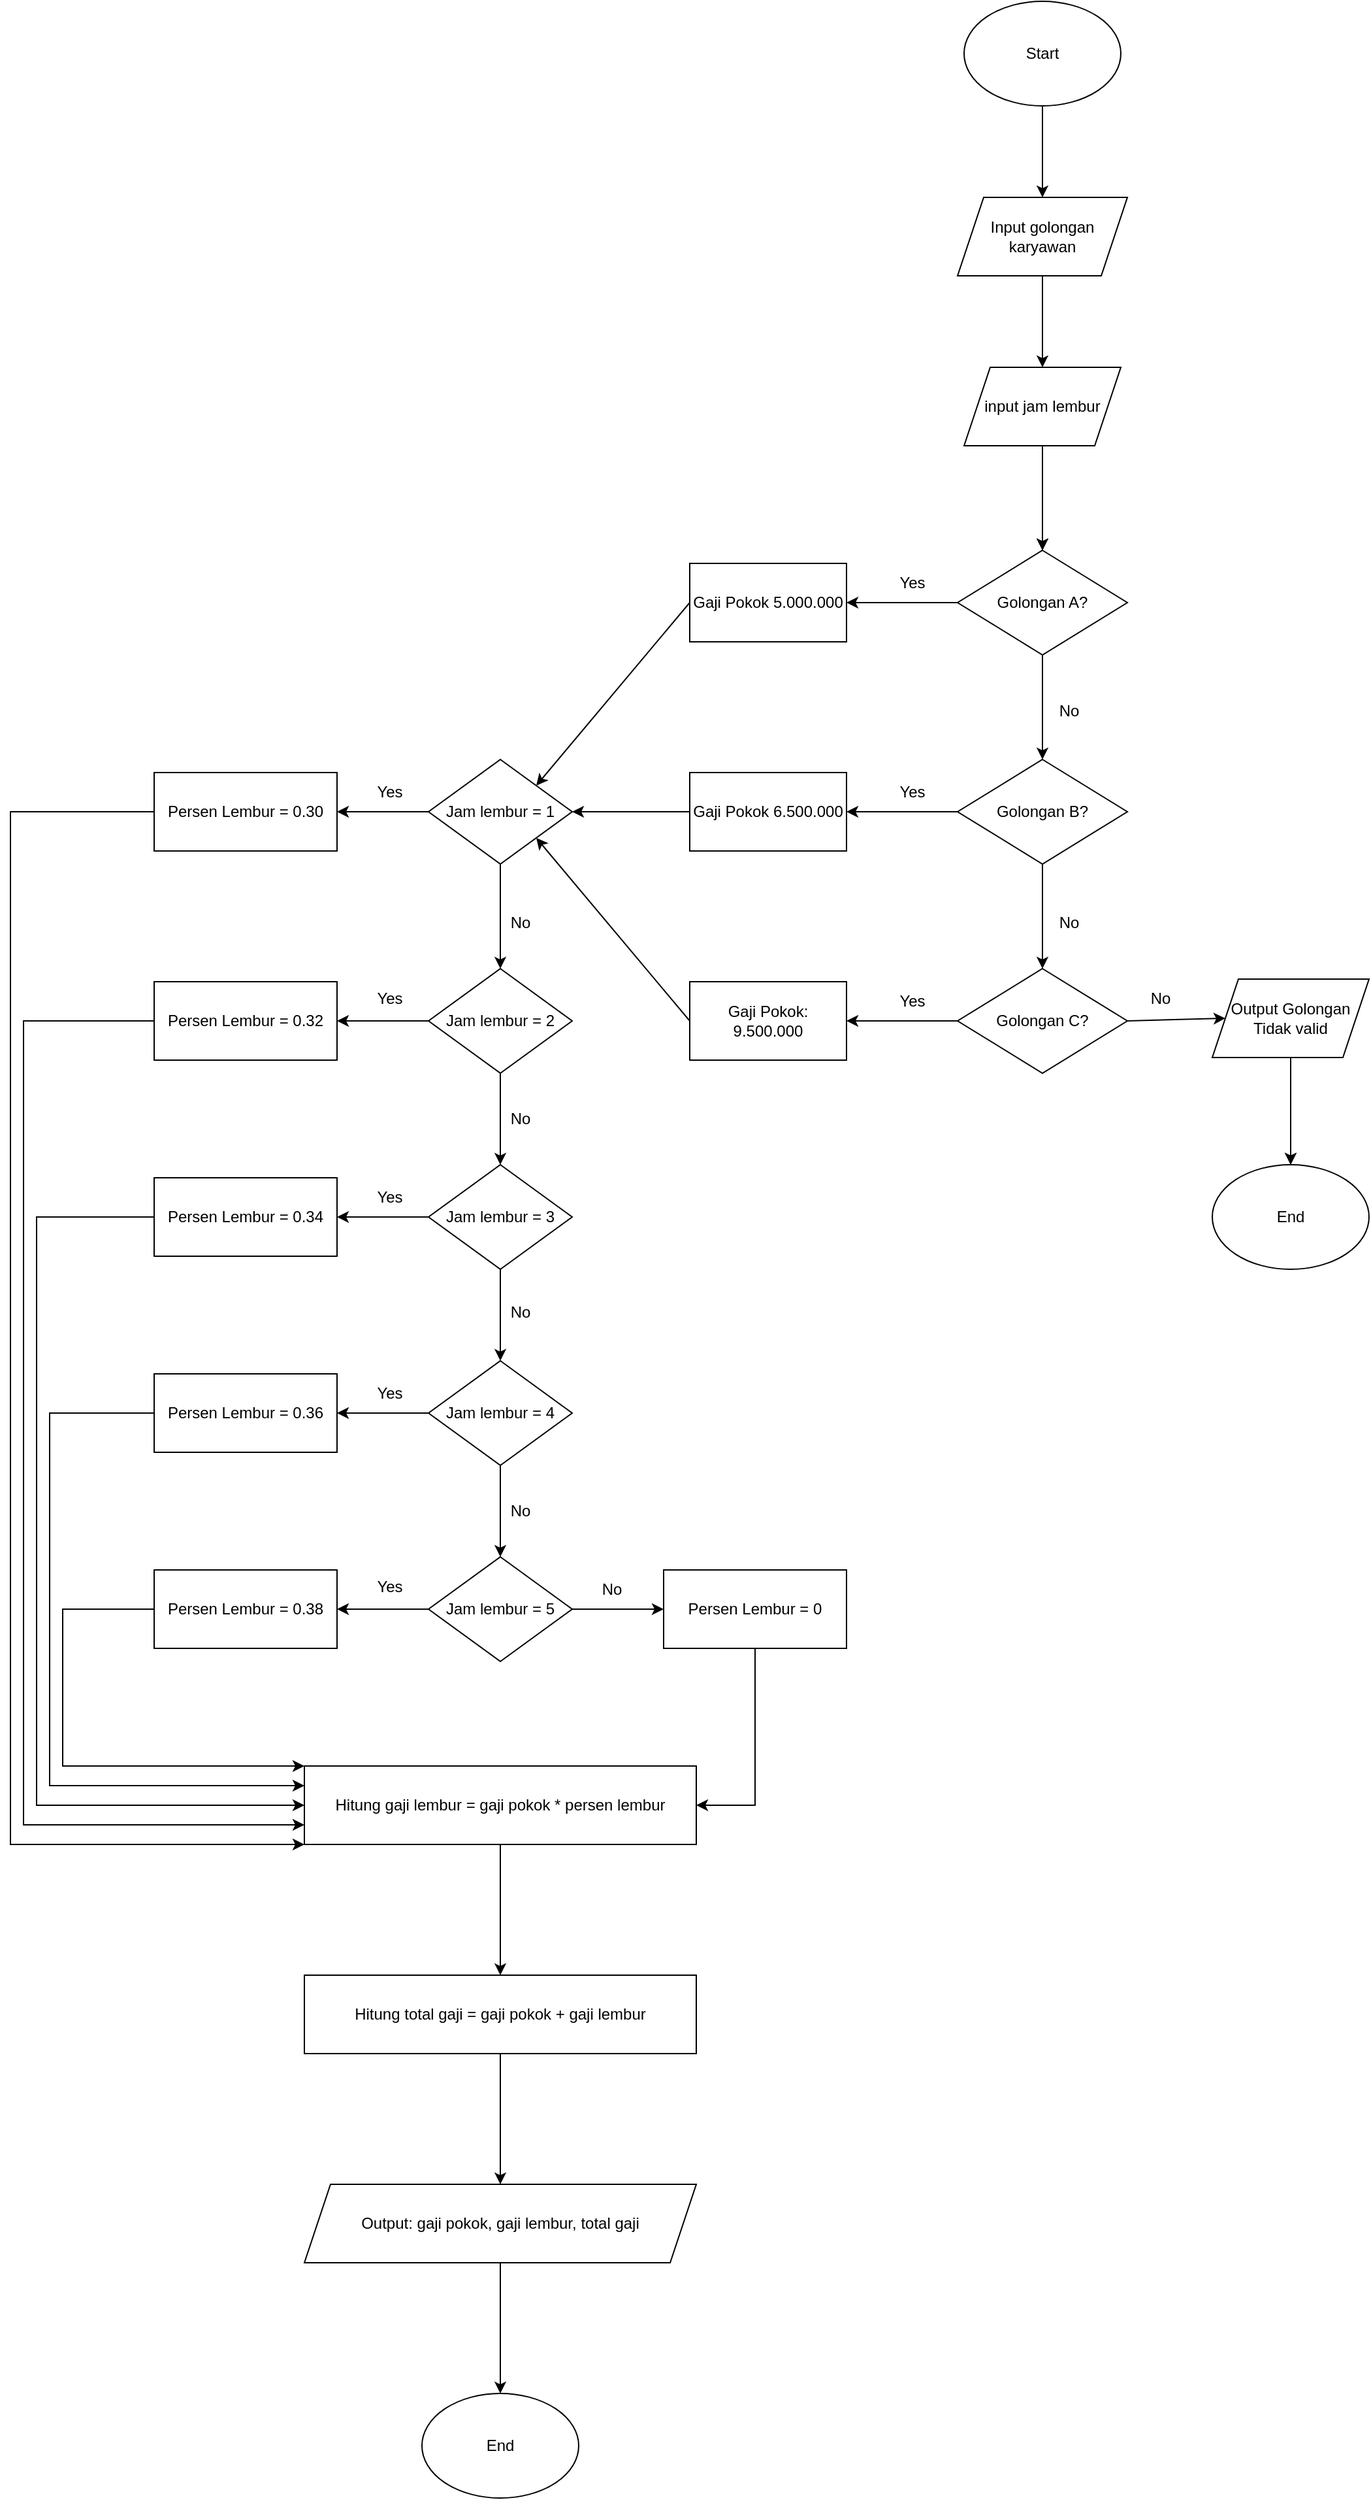 <mxfile version="26.2.14">
  <diagram name="Page-1" id="j0FhF0vTXPZOeT1hAXCZ">
    <mxGraphModel dx="3030" dy="1163" grid="1" gridSize="10" guides="1" tooltips="1" connect="1" arrows="1" fold="1" page="1" pageScale="1" pageWidth="850" pageHeight="1100" math="0" shadow="0">
      <root>
        <mxCell id="0" />
        <mxCell id="1" parent="0" />
        <mxCell id="rPK1xSOCHSVbKavCq7e1-2" value="Input golongan karyawan" style="shape=parallelogram;perimeter=parallelogramPerimeter;whiteSpace=wrap;html=1;fixedSize=1;" parent="1" vertex="1">
          <mxGeometry x="365" y="350" width="130" height="60" as="geometry" />
        </mxCell>
        <mxCell id="rPK1xSOCHSVbKavCq7e1-8" value="" style="edgeStyle=orthogonalEdgeStyle;rounded=0;orthogonalLoop=1;jettySize=auto;html=1;" parent="1" source="rPK1xSOCHSVbKavCq7e1-3" target="rPK1xSOCHSVbKavCq7e1-6" edge="1">
          <mxGeometry relative="1" as="geometry" />
        </mxCell>
        <mxCell id="rPK1xSOCHSVbKavCq7e1-3" value="input jam lembur" style="shape=parallelogram;perimeter=parallelogramPerimeter;whiteSpace=wrap;html=1;fixedSize=1;" parent="1" vertex="1">
          <mxGeometry x="370" y="480" width="120" height="60" as="geometry" />
        </mxCell>
        <mxCell id="rPK1xSOCHSVbKavCq7e1-4" value="" style="endArrow=classic;html=1;rounded=0;exitX=0.5;exitY=1;exitDx=0;exitDy=0;entryX=0.5;entryY=0;entryDx=0;entryDy=0;" parent="1" source="rPK1xSOCHSVbKavCq7e1-18" target="rPK1xSOCHSVbKavCq7e1-2" edge="1">
          <mxGeometry width="50" height="50" relative="1" as="geometry">
            <mxPoint x="430" y="280" as="sourcePoint" />
            <mxPoint x="475" y="300" as="targetPoint" />
          </mxGeometry>
        </mxCell>
        <mxCell id="rPK1xSOCHSVbKavCq7e1-5" value="" style="endArrow=classic;html=1;rounded=0;exitX=0.5;exitY=1;exitDx=0;exitDy=0;entryX=0.5;entryY=0;entryDx=0;entryDy=0;" parent="1" source="rPK1xSOCHSVbKavCq7e1-2" target="rPK1xSOCHSVbKavCq7e1-3" edge="1">
          <mxGeometry width="50" height="50" relative="1" as="geometry">
            <mxPoint x="400" y="470" as="sourcePoint" />
            <mxPoint x="450" y="420" as="targetPoint" />
          </mxGeometry>
        </mxCell>
        <mxCell id="rPK1xSOCHSVbKavCq7e1-6" value="Golongan A?" style="rhombus;whiteSpace=wrap;html=1;" parent="1" vertex="1">
          <mxGeometry x="365" y="620" width="130" height="80" as="geometry" />
        </mxCell>
        <mxCell id="rPK1xSOCHSVbKavCq7e1-7" value="" style="endArrow=classic;html=1;rounded=0;entryX=0.5;entryY=0;entryDx=0;entryDy=0;exitX=0.5;exitY=1;exitDx=0;exitDy=0;" parent="1" source="rPK1xSOCHSVbKavCq7e1-3" target="rPK1xSOCHSVbKavCq7e1-6" edge="1">
          <mxGeometry width="50" height="50" relative="1" as="geometry">
            <mxPoint x="440" y="580" as="sourcePoint" />
            <mxPoint x="450" y="620" as="targetPoint" />
          </mxGeometry>
        </mxCell>
        <mxCell id="rPK1xSOCHSVbKavCq7e1-9" value="" style="endArrow=classic;html=1;rounded=0;exitX=0.5;exitY=1;exitDx=0;exitDy=0;entryX=0.5;entryY=0;entryDx=0;entryDy=0;" parent="1" source="rPK1xSOCHSVbKavCq7e1-6" target="rPK1xSOCHSVbKavCq7e1-10" edge="1">
          <mxGeometry width="50" height="50" relative="1" as="geometry">
            <mxPoint x="400" y="780" as="sourcePoint" />
            <mxPoint x="450" y="730" as="targetPoint" />
          </mxGeometry>
        </mxCell>
        <mxCell id="rPK1xSOCHSVbKavCq7e1-10" value="Golongan B?" style="rhombus;whiteSpace=wrap;html=1;" parent="1" vertex="1">
          <mxGeometry x="365" y="780" width="130" height="80" as="geometry" />
        </mxCell>
        <mxCell id="rPK1xSOCHSVbKavCq7e1-11" value="Golongan C?" style="rhombus;whiteSpace=wrap;html=1;" parent="1" vertex="1">
          <mxGeometry x="365" y="940" width="130" height="80" as="geometry" />
        </mxCell>
        <mxCell id="rPK1xSOCHSVbKavCq7e1-14" value="" style="endArrow=classic;html=1;rounded=0;exitX=0.5;exitY=1;exitDx=0;exitDy=0;" parent="1" source="rPK1xSOCHSVbKavCq7e1-10" target="rPK1xSOCHSVbKavCq7e1-11" edge="1">
          <mxGeometry width="50" height="50" relative="1" as="geometry">
            <mxPoint x="400" y="880" as="sourcePoint" />
            <mxPoint x="450" y="830" as="targetPoint" />
          </mxGeometry>
        </mxCell>
        <mxCell id="rPK1xSOCHSVbKavCq7e1-15" value="" style="endArrow=classic;html=1;rounded=0;exitX=1;exitY=0.5;exitDx=0;exitDy=0;entryX=0;entryY=0.5;entryDx=0;entryDy=0;" parent="1" source="rPK1xSOCHSVbKavCq7e1-11" target="rPK1xSOCHSVbKavCq7e1-24" edge="1">
          <mxGeometry width="50" height="50" relative="1" as="geometry">
            <mxPoint x="400" y="980" as="sourcePoint" />
            <mxPoint x="560" y="980" as="targetPoint" />
          </mxGeometry>
        </mxCell>
        <mxCell id="rPK1xSOCHSVbKavCq7e1-17" value="" style="endArrow=classic;html=1;rounded=0;exitX=0.5;exitY=1;exitDx=0;exitDy=0;entryX=0.5;entryY=0;entryDx=0;entryDy=0;" parent="1" target="rPK1xSOCHSVbKavCq7e1-19" edge="1">
          <mxGeometry width="50" height="50" relative="1" as="geometry">
            <mxPoint x="620" y="1010" as="sourcePoint" />
            <mxPoint x="450" y="930" as="targetPoint" />
          </mxGeometry>
        </mxCell>
        <mxCell id="rPK1xSOCHSVbKavCq7e1-18" value="Start" style="ellipse;whiteSpace=wrap;html=1;" parent="1" vertex="1">
          <mxGeometry x="370" y="200" width="120" height="80" as="geometry" />
        </mxCell>
        <mxCell id="rPK1xSOCHSVbKavCq7e1-19" value="End" style="ellipse;whiteSpace=wrap;html=1;" parent="1" vertex="1">
          <mxGeometry x="560" y="1090" width="120" height="80" as="geometry" />
        </mxCell>
        <mxCell id="rPK1xSOCHSVbKavCq7e1-20" value="No" style="text;html=1;align=center;verticalAlign=middle;resizable=0;points=[];autosize=1;strokeColor=none;fillColor=none;" parent="1" vertex="1">
          <mxGeometry x="430" y="728" width="40" height="30" as="geometry" />
        </mxCell>
        <mxCell id="rPK1xSOCHSVbKavCq7e1-21" value="No" style="text;html=1;align=center;verticalAlign=middle;resizable=0;points=[];autosize=1;strokeColor=none;fillColor=none;" parent="1" vertex="1">
          <mxGeometry x="430" y="890" width="40" height="30" as="geometry" />
        </mxCell>
        <mxCell id="rPK1xSOCHSVbKavCq7e1-22" value="No" style="text;html=1;align=center;verticalAlign=middle;resizable=0;points=[];autosize=1;strokeColor=none;fillColor=none;" parent="1" vertex="1">
          <mxGeometry x="500" y="948" width="40" height="30" as="geometry" />
        </mxCell>
        <mxCell id="rPK1xSOCHSVbKavCq7e1-25" value="" style="edgeStyle=orthogonalEdgeStyle;rounded=0;orthogonalLoop=1;jettySize=auto;html=1;exitX=0.5;exitY=1;exitDx=0;exitDy=0;" parent="1" source="rPK1xSOCHSVbKavCq7e1-24" target="rPK1xSOCHSVbKavCq7e1-19" edge="1">
          <mxGeometry relative="1" as="geometry" />
        </mxCell>
        <mxCell id="rPK1xSOCHSVbKavCq7e1-24" value="Output Golongan Tidak valid" style="shape=parallelogram;perimeter=parallelogramPerimeter;whiteSpace=wrap;html=1;fixedSize=1;" parent="1" vertex="1">
          <mxGeometry x="560" y="948" width="120" height="60" as="geometry" />
        </mxCell>
        <mxCell id="jpMnxvKDh6bdIY1de-Y5-2" value="" style="endArrow=classic;html=1;rounded=0;entryX=1;entryY=0.5;entryDx=0;entryDy=0;exitX=0;exitY=0.5;exitDx=0;exitDy=0;" parent="1" source="rPK1xSOCHSVbKavCq7e1-6" target="jpMnxvKDh6bdIY1de-Y5-12" edge="1">
          <mxGeometry width="50" height="50" relative="1" as="geometry">
            <mxPoint x="400" y="680" as="sourcePoint" />
            <mxPoint x="280" y="660" as="targetPoint" />
          </mxGeometry>
        </mxCell>
        <mxCell id="jpMnxvKDh6bdIY1de-Y5-4" value="" style="endArrow=classic;html=1;rounded=0;exitX=0;exitY=0.5;exitDx=0;exitDy=0;entryX=1;entryY=0.5;entryDx=0;entryDy=0;" parent="1" source="rPK1xSOCHSVbKavCq7e1-10" target="jpMnxvKDh6bdIY1de-Y5-13" edge="1">
          <mxGeometry width="50" height="50" relative="1" as="geometry">
            <mxPoint x="400" y="880" as="sourcePoint" />
            <mxPoint x="280" y="820" as="targetPoint" />
          </mxGeometry>
        </mxCell>
        <mxCell id="jpMnxvKDh6bdIY1de-Y5-6" value="" style="endArrow=classic;html=1;rounded=0;entryX=1;entryY=0.5;entryDx=0;entryDy=0;exitX=0;exitY=0.5;exitDx=0;exitDy=0;" parent="1" source="rPK1xSOCHSVbKavCq7e1-11" target="jpMnxvKDh6bdIY1de-Y5-14" edge="1">
          <mxGeometry width="50" height="50" relative="1" as="geometry">
            <mxPoint x="310" y="965" as="sourcePoint" />
            <mxPoint x="280" y="980" as="targetPoint" />
          </mxGeometry>
        </mxCell>
        <mxCell id="jpMnxvKDh6bdIY1de-Y5-7" value="Yes" style="text;html=1;align=center;verticalAlign=middle;resizable=0;points=[];autosize=1;strokeColor=none;fillColor=none;" parent="1" vertex="1">
          <mxGeometry x="310" y="630" width="40" height="30" as="geometry" />
        </mxCell>
        <mxCell id="jpMnxvKDh6bdIY1de-Y5-8" value="Yes" style="text;html=1;align=center;verticalAlign=middle;resizable=0;points=[];autosize=1;strokeColor=none;fillColor=none;" parent="1" vertex="1">
          <mxGeometry x="310" y="790" width="40" height="30" as="geometry" />
        </mxCell>
        <mxCell id="jpMnxvKDh6bdIY1de-Y5-11" value="Yes" style="text;html=1;align=center;verticalAlign=middle;resizable=0;points=[];autosize=1;strokeColor=none;fillColor=none;" parent="1" vertex="1">
          <mxGeometry x="310" y="950" width="40" height="30" as="geometry" />
        </mxCell>
        <mxCell id="jpMnxvKDh6bdIY1de-Y5-12" value="Gaji Pokok 5.000.000" style="rounded=0;whiteSpace=wrap;html=1;" parent="1" vertex="1">
          <mxGeometry x="160" y="630" width="120" height="60" as="geometry" />
        </mxCell>
        <mxCell id="jpMnxvKDh6bdIY1de-Y5-13" value="Gaji Pokok 6.500.000" style="rounded=0;whiteSpace=wrap;html=1;" parent="1" vertex="1">
          <mxGeometry x="160" y="790" width="120" height="60" as="geometry" />
        </mxCell>
        <mxCell id="jpMnxvKDh6bdIY1de-Y5-14" value="Gaji Pokok: 9.500.000" style="rounded=0;whiteSpace=wrap;html=1;" parent="1" vertex="1">
          <mxGeometry x="160" y="950" width="120" height="60" as="geometry" />
        </mxCell>
        <mxCell id="jpMnxvKDh6bdIY1de-Y5-15" value="Jam lembur = 1" style="rhombus;whiteSpace=wrap;html=1;" parent="1" vertex="1">
          <mxGeometry x="-40" y="780" width="110" height="80" as="geometry" />
        </mxCell>
        <mxCell id="jpMnxvKDh6bdIY1de-Y5-16" value="" style="endArrow=classic;html=1;rounded=0;entryX=1;entryY=0.5;entryDx=0;entryDy=0;exitX=0;exitY=0.5;exitDx=0;exitDy=0;" parent="1" source="jpMnxvKDh6bdIY1de-Y5-13" target="jpMnxvKDh6bdIY1de-Y5-15" edge="1">
          <mxGeometry width="50" height="50" relative="1" as="geometry">
            <mxPoint x="160" y="890" as="sourcePoint" />
            <mxPoint x="210" y="840" as="targetPoint" />
          </mxGeometry>
        </mxCell>
        <mxCell id="jpMnxvKDh6bdIY1de-Y5-18" value="Persen Lembur = 0.30" style="rounded=0;whiteSpace=wrap;html=1;" parent="1" vertex="1">
          <mxGeometry x="-250" y="790" width="140" height="60" as="geometry" />
        </mxCell>
        <mxCell id="jpMnxvKDh6bdIY1de-Y5-19" value="" style="endArrow=classic;html=1;rounded=0;entryX=1;entryY=0.5;entryDx=0;entryDy=0;exitX=0;exitY=0.5;exitDx=0;exitDy=0;" parent="1" source="jpMnxvKDh6bdIY1de-Y5-15" target="jpMnxvKDh6bdIY1de-Y5-18" edge="1">
          <mxGeometry width="50" height="50" relative="1" as="geometry">
            <mxPoint x="-40" y="910" as="sourcePoint" />
            <mxPoint x="10" y="860" as="targetPoint" />
          </mxGeometry>
        </mxCell>
        <mxCell id="jpMnxvKDh6bdIY1de-Y5-20" value="Jam lembur = 2" style="rhombus;whiteSpace=wrap;html=1;" parent="1" vertex="1">
          <mxGeometry x="-40" y="940" width="110" height="80" as="geometry" />
        </mxCell>
        <mxCell id="jpMnxvKDh6bdIY1de-Y5-21" value="Jam lembur = 3" style="rhombus;whiteSpace=wrap;html=1;" parent="1" vertex="1">
          <mxGeometry x="-40" y="1090" width="110" height="80" as="geometry" />
        </mxCell>
        <mxCell id="jpMnxvKDh6bdIY1de-Y5-22" value="Jam lembur = 5" style="rhombus;whiteSpace=wrap;html=1;" parent="1" vertex="1">
          <mxGeometry x="-40" y="1390" width="110" height="80" as="geometry" />
        </mxCell>
        <mxCell id="jpMnxvKDh6bdIY1de-Y5-23" value="Jam lembur = 4" style="rhombus;whiteSpace=wrap;html=1;" parent="1" vertex="1">
          <mxGeometry x="-40" y="1240" width="110" height="80" as="geometry" />
        </mxCell>
        <mxCell id="jpMnxvKDh6bdIY1de-Y5-24" value="" style="endArrow=classic;html=1;rounded=0;exitX=0.5;exitY=1;exitDx=0;exitDy=0;entryX=0.5;entryY=0;entryDx=0;entryDy=0;" parent="1" source="jpMnxvKDh6bdIY1de-Y5-15" target="jpMnxvKDh6bdIY1de-Y5-20" edge="1">
          <mxGeometry width="50" height="50" relative="1" as="geometry">
            <mxPoint x="130" y="1010" as="sourcePoint" />
            <mxPoint x="180" y="960" as="targetPoint" />
          </mxGeometry>
        </mxCell>
        <mxCell id="jpMnxvKDh6bdIY1de-Y5-25" value="" style="endArrow=classic;html=1;rounded=0;exitX=0.5;exitY=1;exitDx=0;exitDy=0;entryX=0.5;entryY=0;entryDx=0;entryDy=0;" parent="1" source="jpMnxvKDh6bdIY1de-Y5-20" target="jpMnxvKDh6bdIY1de-Y5-21" edge="1">
          <mxGeometry width="50" height="50" relative="1" as="geometry">
            <mxPoint x="130" y="1010" as="sourcePoint" />
            <mxPoint x="180" y="960" as="targetPoint" />
          </mxGeometry>
        </mxCell>
        <mxCell id="jpMnxvKDh6bdIY1de-Y5-26" value="" style="endArrow=classic;html=1;rounded=0;exitX=0.5;exitY=1;exitDx=0;exitDy=0;entryX=0.5;entryY=0;entryDx=0;entryDy=0;" parent="1" source="jpMnxvKDh6bdIY1de-Y5-21" target="jpMnxvKDh6bdIY1de-Y5-23" edge="1">
          <mxGeometry width="50" height="50" relative="1" as="geometry">
            <mxPoint x="130" y="1310" as="sourcePoint" />
            <mxPoint x="180" y="1260" as="targetPoint" />
          </mxGeometry>
        </mxCell>
        <mxCell id="jpMnxvKDh6bdIY1de-Y5-27" value="" style="endArrow=classic;html=1;rounded=0;exitX=0.5;exitY=1;exitDx=0;exitDy=0;entryX=0.5;entryY=0;entryDx=0;entryDy=0;" parent="1" source="jpMnxvKDh6bdIY1de-Y5-23" target="jpMnxvKDh6bdIY1de-Y5-22" edge="1">
          <mxGeometry width="50" height="50" relative="1" as="geometry">
            <mxPoint x="130" y="1310" as="sourcePoint" />
            <mxPoint x="180" y="1260" as="targetPoint" />
          </mxGeometry>
        </mxCell>
        <mxCell id="jpMnxvKDh6bdIY1de-Y5-28" value="Persen Lembur = 0.32" style="rounded=0;whiteSpace=wrap;html=1;" parent="1" vertex="1">
          <mxGeometry x="-250" y="950" width="140" height="60" as="geometry" />
        </mxCell>
        <mxCell id="jpMnxvKDh6bdIY1de-Y5-29" value="Persen Lembur = 0.34" style="rounded=0;whiteSpace=wrap;html=1;" parent="1" vertex="1">
          <mxGeometry x="-250" y="1100" width="140" height="60" as="geometry" />
        </mxCell>
        <mxCell id="jpMnxvKDh6bdIY1de-Y5-30" value="Persen Lembur = 0.36" style="rounded=0;whiteSpace=wrap;html=1;" parent="1" vertex="1">
          <mxGeometry x="-250" y="1250" width="140" height="60" as="geometry" />
        </mxCell>
        <mxCell id="jpMnxvKDh6bdIY1de-Y5-31" value="Persen Lembur = 0.38" style="rounded=0;whiteSpace=wrap;html=1;" parent="1" vertex="1">
          <mxGeometry x="-250" y="1400" width="140" height="60" as="geometry" />
        </mxCell>
        <mxCell id="jpMnxvKDh6bdIY1de-Y5-32" value="" style="endArrow=classic;html=1;rounded=0;entryX=1;entryY=0;entryDx=0;entryDy=0;exitX=0;exitY=0.5;exitDx=0;exitDy=0;" parent="1" source="jpMnxvKDh6bdIY1de-Y5-12" target="jpMnxvKDh6bdIY1de-Y5-15" edge="1">
          <mxGeometry width="50" height="50" relative="1" as="geometry">
            <mxPoint x="130" y="810" as="sourcePoint" />
            <mxPoint x="180" y="760" as="targetPoint" />
          </mxGeometry>
        </mxCell>
        <mxCell id="jpMnxvKDh6bdIY1de-Y5-33" value="" style="endArrow=classic;html=1;rounded=0;entryX=1;entryY=1;entryDx=0;entryDy=0;exitX=0;exitY=0.5;exitDx=0;exitDy=0;" parent="1" source="jpMnxvKDh6bdIY1de-Y5-14" target="jpMnxvKDh6bdIY1de-Y5-15" edge="1">
          <mxGeometry width="50" height="50" relative="1" as="geometry">
            <mxPoint x="130" y="910" as="sourcePoint" />
            <mxPoint x="180" y="860" as="targetPoint" />
          </mxGeometry>
        </mxCell>
        <mxCell id="jpMnxvKDh6bdIY1de-Y5-34" value="" style="endArrow=classic;html=1;rounded=0;exitX=0;exitY=0.5;exitDx=0;exitDy=0;entryX=1;entryY=0.5;entryDx=0;entryDy=0;" parent="1" source="jpMnxvKDh6bdIY1de-Y5-20" target="jpMnxvKDh6bdIY1de-Y5-28" edge="1">
          <mxGeometry width="50" height="50" relative="1" as="geometry">
            <mxPoint x="130" y="1010" as="sourcePoint" />
            <mxPoint x="180" y="960" as="targetPoint" />
          </mxGeometry>
        </mxCell>
        <mxCell id="jpMnxvKDh6bdIY1de-Y5-35" value="" style="endArrow=classic;html=1;rounded=0;entryX=1;entryY=0.5;entryDx=0;entryDy=0;exitX=0;exitY=0.5;exitDx=0;exitDy=0;" parent="1" source="jpMnxvKDh6bdIY1de-Y5-21" target="jpMnxvKDh6bdIY1de-Y5-29" edge="1">
          <mxGeometry width="50" height="50" relative="1" as="geometry">
            <mxPoint x="130" y="1110" as="sourcePoint" />
            <mxPoint x="180" y="1060" as="targetPoint" />
          </mxGeometry>
        </mxCell>
        <mxCell id="jpMnxvKDh6bdIY1de-Y5-36" value="" style="endArrow=classic;html=1;rounded=0;exitX=0;exitY=0.5;exitDx=0;exitDy=0;entryX=1;entryY=0.5;entryDx=0;entryDy=0;" parent="1" source="jpMnxvKDh6bdIY1de-Y5-23" target="jpMnxvKDh6bdIY1de-Y5-30" edge="1">
          <mxGeometry width="50" height="50" relative="1" as="geometry">
            <mxPoint x="130" y="1210" as="sourcePoint" />
            <mxPoint x="180" y="1160" as="targetPoint" />
          </mxGeometry>
        </mxCell>
        <mxCell id="jpMnxvKDh6bdIY1de-Y5-37" value="" style="endArrow=classic;html=1;rounded=0;exitX=0;exitY=0.5;exitDx=0;exitDy=0;entryX=1;entryY=0.5;entryDx=0;entryDy=0;" parent="1" source="jpMnxvKDh6bdIY1de-Y5-22" target="jpMnxvKDh6bdIY1de-Y5-31" edge="1">
          <mxGeometry width="50" height="50" relative="1" as="geometry">
            <mxPoint x="130" y="1410" as="sourcePoint" />
            <mxPoint x="180" y="1360" as="targetPoint" />
          </mxGeometry>
        </mxCell>
        <mxCell id="jpMnxvKDh6bdIY1de-Y5-38" value="Yes" style="text;html=1;align=center;verticalAlign=middle;resizable=0;points=[];autosize=1;strokeColor=none;fillColor=none;" parent="1" vertex="1">
          <mxGeometry x="-90" y="790" width="40" height="30" as="geometry" />
        </mxCell>
        <mxCell id="jpMnxvKDh6bdIY1de-Y5-39" value="Yes" style="text;html=1;align=center;verticalAlign=middle;resizable=0;points=[];autosize=1;strokeColor=none;fillColor=none;" parent="1" vertex="1">
          <mxGeometry x="-90" y="948" width="40" height="30" as="geometry" />
        </mxCell>
        <mxCell id="jpMnxvKDh6bdIY1de-Y5-40" value="Yes" style="text;html=1;align=center;verticalAlign=middle;resizable=0;points=[];autosize=1;strokeColor=none;fillColor=none;" parent="1" vertex="1">
          <mxGeometry x="-90" y="1100" width="40" height="30" as="geometry" />
        </mxCell>
        <mxCell id="jpMnxvKDh6bdIY1de-Y5-41" value="Yes" style="text;html=1;align=center;verticalAlign=middle;resizable=0;points=[];autosize=1;strokeColor=none;fillColor=none;" parent="1" vertex="1">
          <mxGeometry x="-90" y="1250" width="40" height="30" as="geometry" />
        </mxCell>
        <mxCell id="jpMnxvKDh6bdIY1de-Y5-42" value="Yes" style="text;html=1;align=center;verticalAlign=middle;resizable=0;points=[];autosize=1;strokeColor=none;fillColor=none;" parent="1" vertex="1">
          <mxGeometry x="-90" y="1398" width="40" height="30" as="geometry" />
        </mxCell>
        <mxCell id="jpMnxvKDh6bdIY1de-Y5-44" value="Persen Lembur = 0" style="rounded=0;whiteSpace=wrap;html=1;" parent="1" vertex="1">
          <mxGeometry x="140" y="1400" width="140" height="60" as="geometry" />
        </mxCell>
        <mxCell id="jpMnxvKDh6bdIY1de-Y5-45" value="" style="endArrow=classic;html=1;rounded=0;exitX=1;exitY=0.5;exitDx=0;exitDy=0;entryX=0;entryY=0.5;entryDx=0;entryDy=0;" parent="1" source="jpMnxvKDh6bdIY1de-Y5-22" target="jpMnxvKDh6bdIY1de-Y5-44" edge="1">
          <mxGeometry width="50" height="50" relative="1" as="geometry">
            <mxPoint x="130" y="1410" as="sourcePoint" />
            <mxPoint x="180" y="1360" as="targetPoint" />
          </mxGeometry>
        </mxCell>
        <mxCell id="jpMnxvKDh6bdIY1de-Y5-46" value="No" style="text;html=1;align=center;verticalAlign=middle;resizable=0;points=[];autosize=1;strokeColor=none;fillColor=none;" parent="1" vertex="1">
          <mxGeometry x="80" y="1400" width="40" height="30" as="geometry" />
        </mxCell>
        <mxCell id="jpMnxvKDh6bdIY1de-Y5-47" value="No" style="text;html=1;align=center;verticalAlign=middle;resizable=0;points=[];autosize=1;strokeColor=none;fillColor=none;" parent="1" vertex="1">
          <mxGeometry x="10" y="1340" width="40" height="30" as="geometry" />
        </mxCell>
        <mxCell id="jpMnxvKDh6bdIY1de-Y5-48" value="No" style="text;html=1;align=center;verticalAlign=middle;resizable=0;points=[];autosize=1;strokeColor=none;fillColor=none;" parent="1" vertex="1">
          <mxGeometry x="10" y="1188" width="40" height="30" as="geometry" />
        </mxCell>
        <mxCell id="jpMnxvKDh6bdIY1de-Y5-49" value="No" style="text;html=1;align=center;verticalAlign=middle;resizable=0;points=[];autosize=1;strokeColor=none;fillColor=none;" parent="1" vertex="1">
          <mxGeometry x="10" y="1040" width="40" height="30" as="geometry" />
        </mxCell>
        <mxCell id="jpMnxvKDh6bdIY1de-Y5-50" value="No" style="text;html=1;align=center;verticalAlign=middle;resizable=0;points=[];autosize=1;strokeColor=none;fillColor=none;" parent="1" vertex="1">
          <mxGeometry x="10" y="890" width="40" height="30" as="geometry" />
        </mxCell>
        <mxCell id="jpMnxvKDh6bdIY1de-Y5-51" value="Hitung gaji lembur = gaji pokok * persen lembur" style="rounded=0;whiteSpace=wrap;html=1;" parent="1" vertex="1">
          <mxGeometry x="-135" y="1550" width="300" height="60" as="geometry" />
        </mxCell>
        <mxCell id="jpMnxvKDh6bdIY1de-Y5-52" value="Hitung total gaji = gaji pokok + gaji lembur" style="rounded=0;whiteSpace=wrap;html=1;" parent="1" vertex="1">
          <mxGeometry x="-135" y="1710" width="300" height="60" as="geometry" />
        </mxCell>
        <mxCell id="jpMnxvKDh6bdIY1de-Y5-53" value="" style="endArrow=classic;html=1;rounded=0;exitX=0;exitY=0.5;exitDx=0;exitDy=0;entryX=0;entryY=1;entryDx=0;entryDy=0;" parent="1" source="jpMnxvKDh6bdIY1de-Y5-18" target="jpMnxvKDh6bdIY1de-Y5-51" edge="1">
          <mxGeometry width="50" height="50" relative="1" as="geometry">
            <mxPoint x="-320" y="830" as="sourcePoint" />
            <mxPoint x="-40" y="1410" as="targetPoint" />
            <Array as="points">
              <mxPoint x="-360" y="820" />
              <mxPoint x="-360" y="1610" />
            </Array>
          </mxGeometry>
        </mxCell>
        <mxCell id="jpMnxvKDh6bdIY1de-Y5-54" value="" style="endArrow=classic;html=1;rounded=0;exitX=0;exitY=0.5;exitDx=0;exitDy=0;entryX=0;entryY=0.75;entryDx=0;entryDy=0;" parent="1" source="jpMnxvKDh6bdIY1de-Y5-28" target="jpMnxvKDh6bdIY1de-Y5-51" edge="1">
          <mxGeometry width="50" height="50" relative="1" as="geometry">
            <mxPoint x="-90" y="1200" as="sourcePoint" />
            <mxPoint x="-40" y="1150" as="targetPoint" />
            <Array as="points">
              <mxPoint x="-350" y="980" />
              <mxPoint x="-350" y="1595" />
            </Array>
          </mxGeometry>
        </mxCell>
        <mxCell id="jpMnxvKDh6bdIY1de-Y5-55" value="" style="endArrow=classic;html=1;rounded=0;exitX=0;exitY=0.5;exitDx=0;exitDy=0;entryX=0;entryY=0.5;entryDx=0;entryDy=0;" parent="1" source="jpMnxvKDh6bdIY1de-Y5-29" target="jpMnxvKDh6bdIY1de-Y5-51" edge="1">
          <mxGeometry width="50" height="50" relative="1" as="geometry">
            <mxPoint x="-90" y="1460" as="sourcePoint" />
            <mxPoint x="-40" y="1410" as="targetPoint" />
            <Array as="points">
              <mxPoint x="-340" y="1130" />
              <mxPoint x="-340" y="1580" />
            </Array>
          </mxGeometry>
        </mxCell>
        <mxCell id="jpMnxvKDh6bdIY1de-Y5-56" value="" style="endArrow=classic;html=1;rounded=0;exitX=0;exitY=0.5;exitDx=0;exitDy=0;entryX=0;entryY=0.25;entryDx=0;entryDy=0;" parent="1" source="jpMnxvKDh6bdIY1de-Y5-30" target="jpMnxvKDh6bdIY1de-Y5-51" edge="1">
          <mxGeometry width="50" height="50" relative="1" as="geometry">
            <mxPoint x="-90" y="1330" as="sourcePoint" />
            <mxPoint x="-40" y="1280" as="targetPoint" />
            <Array as="points">
              <mxPoint x="-330" y="1280" />
              <mxPoint x="-330" y="1565" />
            </Array>
          </mxGeometry>
        </mxCell>
        <mxCell id="jpMnxvKDh6bdIY1de-Y5-57" value="" style="endArrow=classic;html=1;rounded=0;exitX=0;exitY=0.5;exitDx=0;exitDy=0;entryX=0;entryY=0;entryDx=0;entryDy=0;" parent="1" source="jpMnxvKDh6bdIY1de-Y5-31" target="jpMnxvKDh6bdIY1de-Y5-51" edge="1">
          <mxGeometry width="50" height="50" relative="1" as="geometry">
            <mxPoint x="-90" y="1330" as="sourcePoint" />
            <mxPoint x="-40" y="1280" as="targetPoint" />
            <Array as="points">
              <mxPoint x="-320" y="1430" />
              <mxPoint x="-320" y="1550" />
            </Array>
          </mxGeometry>
        </mxCell>
        <mxCell id="jpMnxvKDh6bdIY1de-Y5-58" value="" style="endArrow=classic;html=1;rounded=0;entryX=0.5;entryY=0;entryDx=0;entryDy=0;exitX=0.5;exitY=1;exitDx=0;exitDy=0;" parent="1" source="jpMnxvKDh6bdIY1de-Y5-51" target="jpMnxvKDh6bdIY1de-Y5-52" edge="1">
          <mxGeometry width="50" height="50" relative="1" as="geometry">
            <mxPoint x="-90" y="1730" as="sourcePoint" />
            <mxPoint x="-40" y="1680" as="targetPoint" />
          </mxGeometry>
        </mxCell>
        <mxCell id="jpMnxvKDh6bdIY1de-Y5-59" value="" style="endArrow=classic;html=1;rounded=0;exitX=0.5;exitY=1;exitDx=0;exitDy=0;entryX=1;entryY=0.5;entryDx=0;entryDy=0;" parent="1" source="jpMnxvKDh6bdIY1de-Y5-44" target="jpMnxvKDh6bdIY1de-Y5-51" edge="1">
          <mxGeometry width="50" height="50" relative="1" as="geometry">
            <mxPoint x="-90" y="1730" as="sourcePoint" />
            <mxPoint x="-40" y="1680" as="targetPoint" />
            <Array as="points">
              <mxPoint x="210" y="1580" />
            </Array>
          </mxGeometry>
        </mxCell>
        <mxCell id="jpMnxvKDh6bdIY1de-Y5-61" value="Output: gaji pokok, gaji lembur, total gaji" style="shape=parallelogram;perimeter=parallelogramPerimeter;whiteSpace=wrap;html=1;fixedSize=1;" parent="1" vertex="1">
          <mxGeometry x="-135" y="1870" width="300" height="60" as="geometry" />
        </mxCell>
        <mxCell id="jpMnxvKDh6bdIY1de-Y5-62" value="" style="endArrow=classic;html=1;rounded=0;entryX=0.5;entryY=0;entryDx=0;entryDy=0;exitX=0.5;exitY=1;exitDx=0;exitDy=0;" parent="1" source="jpMnxvKDh6bdIY1de-Y5-52" target="jpMnxvKDh6bdIY1de-Y5-61" edge="1">
          <mxGeometry width="50" height="50" relative="1" as="geometry">
            <mxPoint x="-90" y="1860" as="sourcePoint" />
            <mxPoint x="-40" y="1810" as="targetPoint" />
          </mxGeometry>
        </mxCell>
        <mxCell id="jpMnxvKDh6bdIY1de-Y5-63" value="End" style="ellipse;whiteSpace=wrap;html=1;" parent="1" vertex="1">
          <mxGeometry x="-45" y="2030" width="120" height="80" as="geometry" />
        </mxCell>
        <mxCell id="jpMnxvKDh6bdIY1de-Y5-64" value="" style="endArrow=classic;html=1;rounded=0;entryX=0.5;entryY=0;entryDx=0;entryDy=0;exitX=0.5;exitY=1;exitDx=0;exitDy=0;" parent="1" source="jpMnxvKDh6bdIY1de-Y5-61" target="jpMnxvKDh6bdIY1de-Y5-63" edge="1">
          <mxGeometry width="50" height="50" relative="1" as="geometry">
            <mxPoint x="-90" y="1990" as="sourcePoint" />
            <mxPoint x="-40" y="1940" as="targetPoint" />
          </mxGeometry>
        </mxCell>
      </root>
    </mxGraphModel>
  </diagram>
</mxfile>

